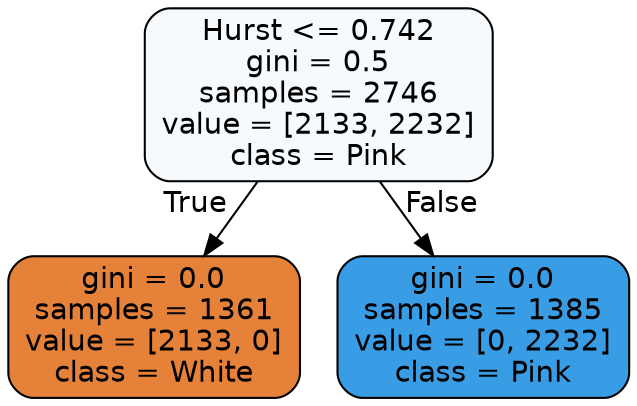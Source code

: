 digraph Tree {
node [shape=box, style="filled, rounded", color="black", fontname=helvetica] ;
edge [fontname=helvetica] ;
0 [label="Hurst <= 0.742\ngini = 0.5\nsamples = 2746\nvalue = [2133, 2232]\nclass = Pink", fillcolor="#399de50b"] ;
1 [label="gini = 0.0\nsamples = 1361\nvalue = [2133, 0]\nclass = White", fillcolor="#e58139ff"] ;
0 -> 1 [labeldistance=2.5, labelangle=45, headlabel="True"] ;
2 [label="gini = 0.0\nsamples = 1385\nvalue = [0, 2232]\nclass = Pink", fillcolor="#399de5ff"] ;
0 -> 2 [labeldistance=2.5, labelangle=-45, headlabel="False"] ;
}